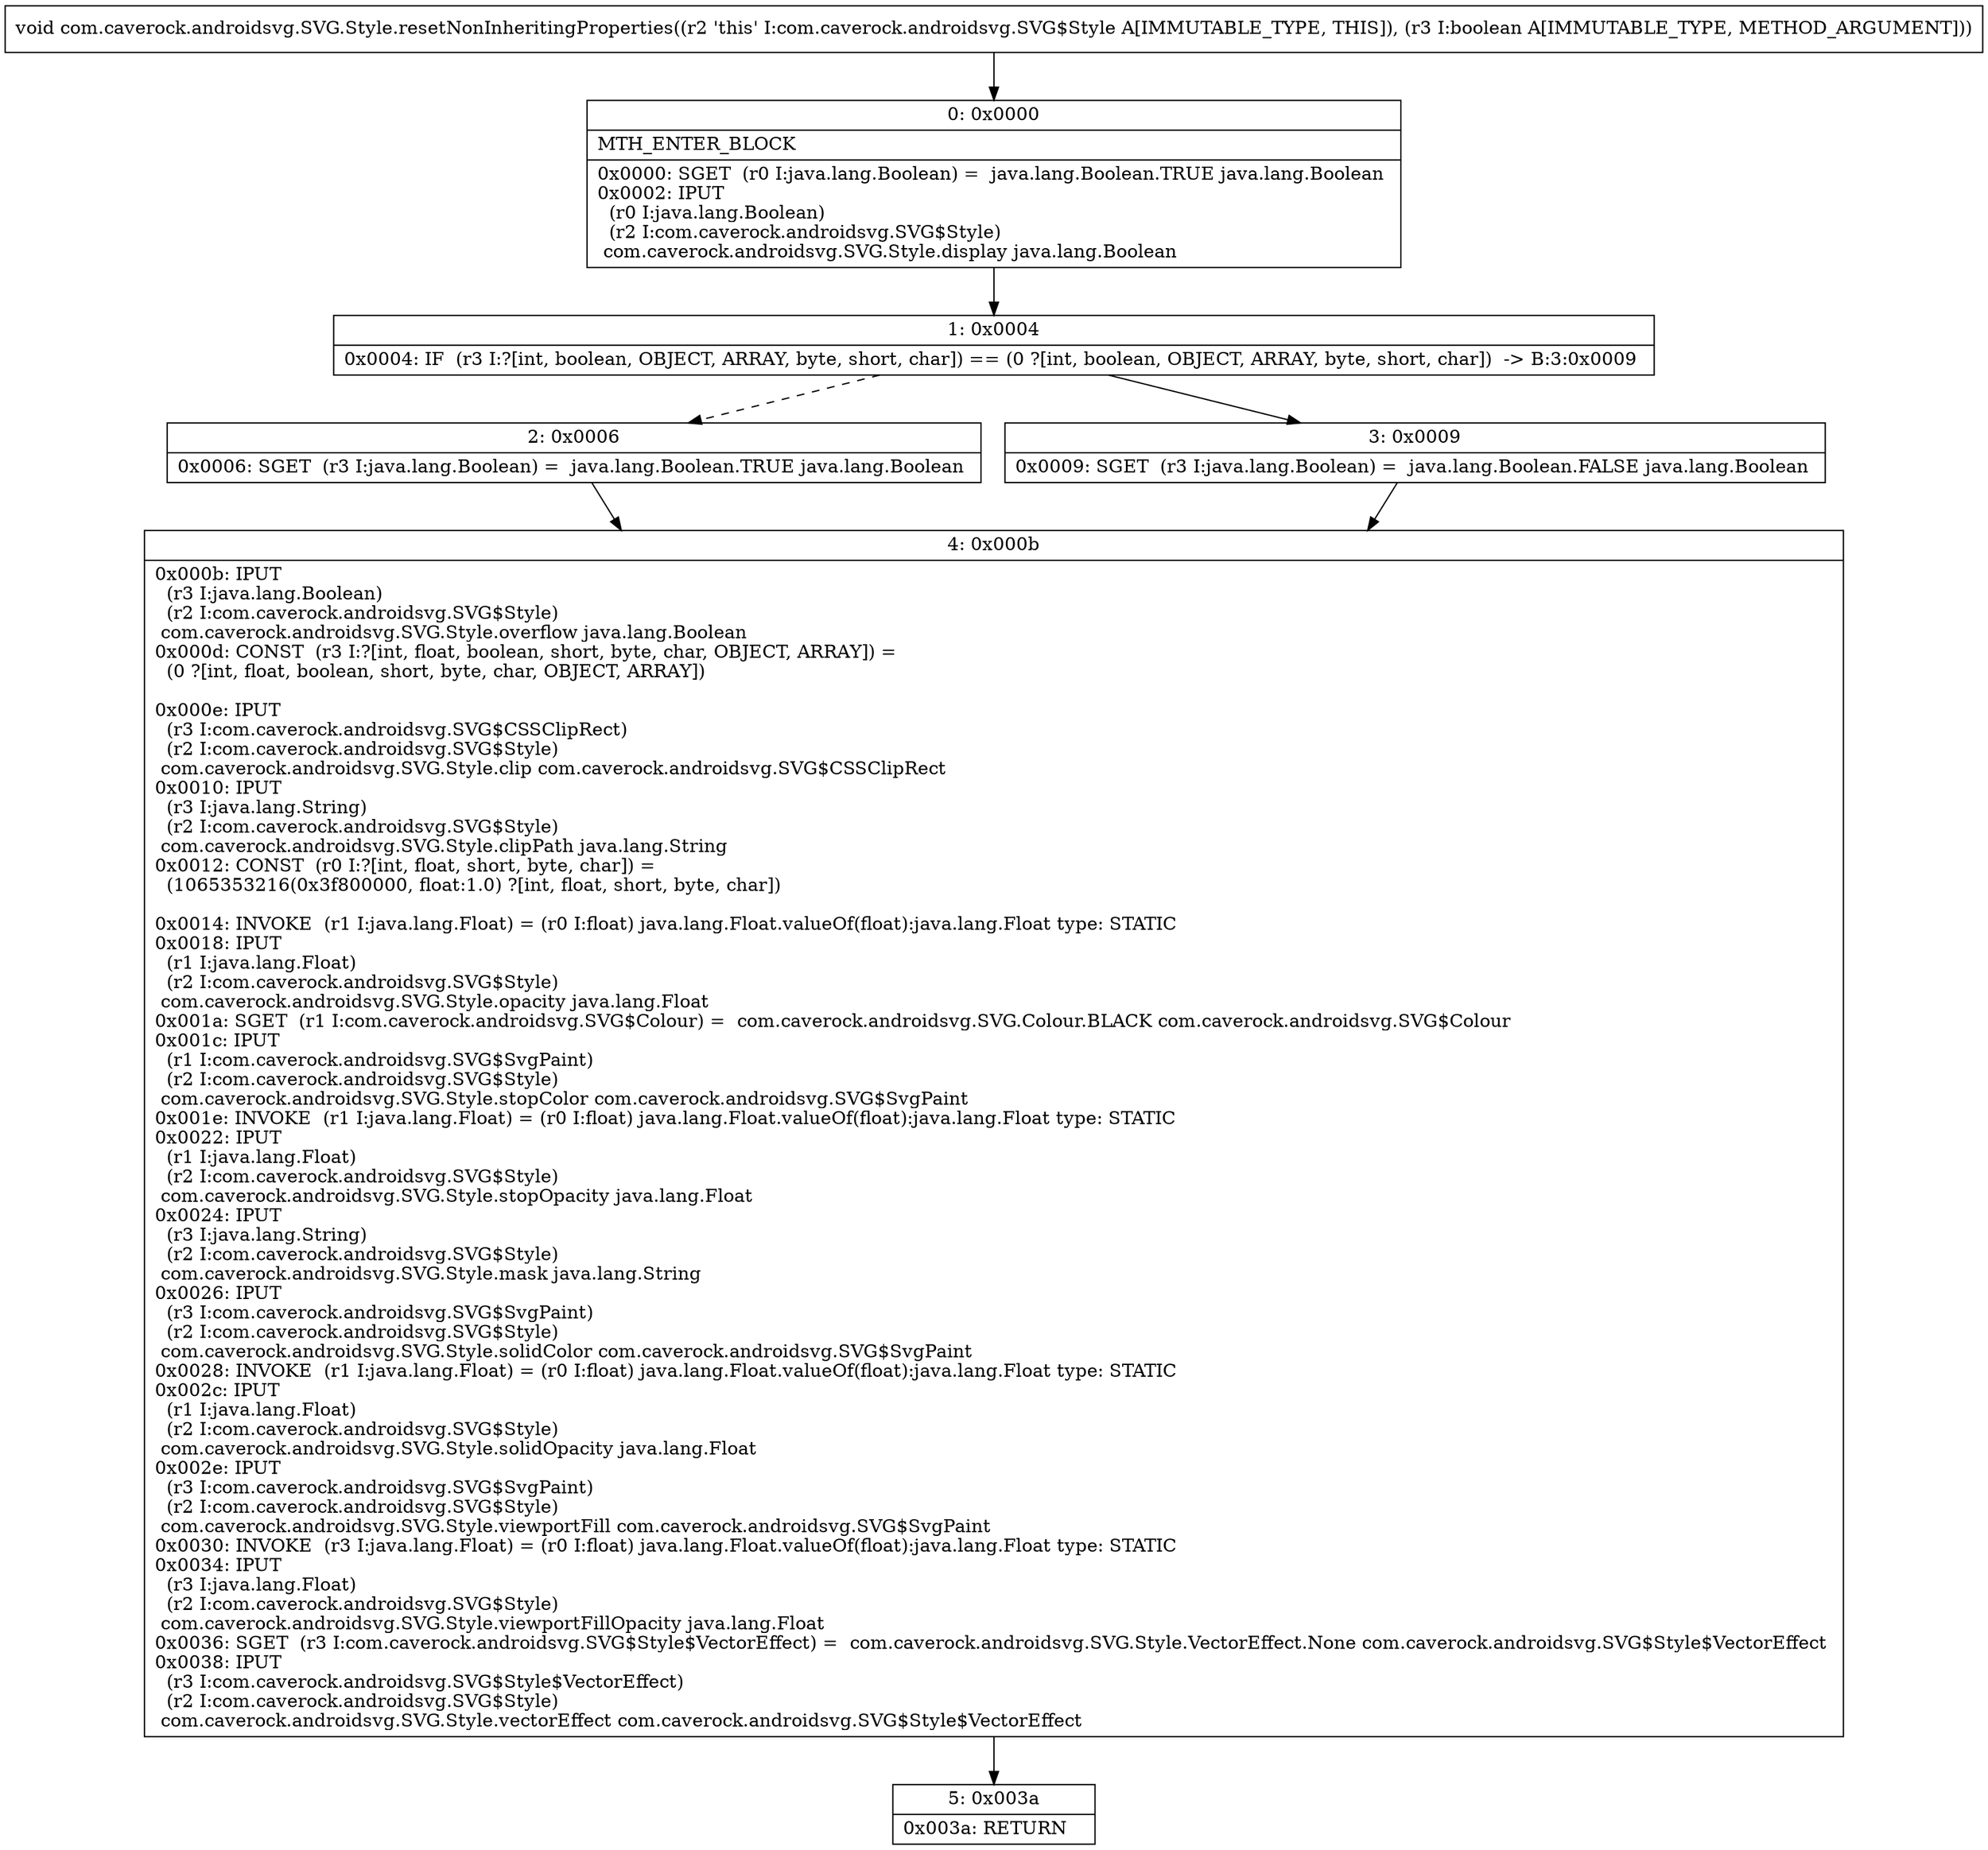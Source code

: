 digraph "CFG forcom.caverock.androidsvg.SVG.Style.resetNonInheritingProperties(Z)V" {
Node_0 [shape=record,label="{0\:\ 0x0000|MTH_ENTER_BLOCK\l|0x0000: SGET  (r0 I:java.lang.Boolean) =  java.lang.Boolean.TRUE java.lang.Boolean \l0x0002: IPUT  \l  (r0 I:java.lang.Boolean)\l  (r2 I:com.caverock.androidsvg.SVG$Style)\l com.caverock.androidsvg.SVG.Style.display java.lang.Boolean \l}"];
Node_1 [shape=record,label="{1\:\ 0x0004|0x0004: IF  (r3 I:?[int, boolean, OBJECT, ARRAY, byte, short, char]) == (0 ?[int, boolean, OBJECT, ARRAY, byte, short, char])  \-\> B:3:0x0009 \l}"];
Node_2 [shape=record,label="{2\:\ 0x0006|0x0006: SGET  (r3 I:java.lang.Boolean) =  java.lang.Boolean.TRUE java.lang.Boolean \l}"];
Node_3 [shape=record,label="{3\:\ 0x0009|0x0009: SGET  (r3 I:java.lang.Boolean) =  java.lang.Boolean.FALSE java.lang.Boolean \l}"];
Node_4 [shape=record,label="{4\:\ 0x000b|0x000b: IPUT  \l  (r3 I:java.lang.Boolean)\l  (r2 I:com.caverock.androidsvg.SVG$Style)\l com.caverock.androidsvg.SVG.Style.overflow java.lang.Boolean \l0x000d: CONST  (r3 I:?[int, float, boolean, short, byte, char, OBJECT, ARRAY]) = \l  (0 ?[int, float, boolean, short, byte, char, OBJECT, ARRAY])\l \l0x000e: IPUT  \l  (r3 I:com.caverock.androidsvg.SVG$CSSClipRect)\l  (r2 I:com.caverock.androidsvg.SVG$Style)\l com.caverock.androidsvg.SVG.Style.clip com.caverock.androidsvg.SVG$CSSClipRect \l0x0010: IPUT  \l  (r3 I:java.lang.String)\l  (r2 I:com.caverock.androidsvg.SVG$Style)\l com.caverock.androidsvg.SVG.Style.clipPath java.lang.String \l0x0012: CONST  (r0 I:?[int, float, short, byte, char]) = \l  (1065353216(0x3f800000, float:1.0) ?[int, float, short, byte, char])\l \l0x0014: INVOKE  (r1 I:java.lang.Float) = (r0 I:float) java.lang.Float.valueOf(float):java.lang.Float type: STATIC \l0x0018: IPUT  \l  (r1 I:java.lang.Float)\l  (r2 I:com.caverock.androidsvg.SVG$Style)\l com.caverock.androidsvg.SVG.Style.opacity java.lang.Float \l0x001a: SGET  (r1 I:com.caverock.androidsvg.SVG$Colour) =  com.caverock.androidsvg.SVG.Colour.BLACK com.caverock.androidsvg.SVG$Colour \l0x001c: IPUT  \l  (r1 I:com.caverock.androidsvg.SVG$SvgPaint)\l  (r2 I:com.caverock.androidsvg.SVG$Style)\l com.caverock.androidsvg.SVG.Style.stopColor com.caverock.androidsvg.SVG$SvgPaint \l0x001e: INVOKE  (r1 I:java.lang.Float) = (r0 I:float) java.lang.Float.valueOf(float):java.lang.Float type: STATIC \l0x0022: IPUT  \l  (r1 I:java.lang.Float)\l  (r2 I:com.caverock.androidsvg.SVG$Style)\l com.caverock.androidsvg.SVG.Style.stopOpacity java.lang.Float \l0x0024: IPUT  \l  (r3 I:java.lang.String)\l  (r2 I:com.caverock.androidsvg.SVG$Style)\l com.caverock.androidsvg.SVG.Style.mask java.lang.String \l0x0026: IPUT  \l  (r3 I:com.caverock.androidsvg.SVG$SvgPaint)\l  (r2 I:com.caverock.androidsvg.SVG$Style)\l com.caverock.androidsvg.SVG.Style.solidColor com.caverock.androidsvg.SVG$SvgPaint \l0x0028: INVOKE  (r1 I:java.lang.Float) = (r0 I:float) java.lang.Float.valueOf(float):java.lang.Float type: STATIC \l0x002c: IPUT  \l  (r1 I:java.lang.Float)\l  (r2 I:com.caverock.androidsvg.SVG$Style)\l com.caverock.androidsvg.SVG.Style.solidOpacity java.lang.Float \l0x002e: IPUT  \l  (r3 I:com.caverock.androidsvg.SVG$SvgPaint)\l  (r2 I:com.caverock.androidsvg.SVG$Style)\l com.caverock.androidsvg.SVG.Style.viewportFill com.caverock.androidsvg.SVG$SvgPaint \l0x0030: INVOKE  (r3 I:java.lang.Float) = (r0 I:float) java.lang.Float.valueOf(float):java.lang.Float type: STATIC \l0x0034: IPUT  \l  (r3 I:java.lang.Float)\l  (r2 I:com.caverock.androidsvg.SVG$Style)\l com.caverock.androidsvg.SVG.Style.viewportFillOpacity java.lang.Float \l0x0036: SGET  (r3 I:com.caverock.androidsvg.SVG$Style$VectorEffect) =  com.caverock.androidsvg.SVG.Style.VectorEffect.None com.caverock.androidsvg.SVG$Style$VectorEffect \l0x0038: IPUT  \l  (r3 I:com.caverock.androidsvg.SVG$Style$VectorEffect)\l  (r2 I:com.caverock.androidsvg.SVG$Style)\l com.caverock.androidsvg.SVG.Style.vectorEffect com.caverock.androidsvg.SVG$Style$VectorEffect \l}"];
Node_5 [shape=record,label="{5\:\ 0x003a|0x003a: RETURN   \l}"];
MethodNode[shape=record,label="{void com.caverock.androidsvg.SVG.Style.resetNonInheritingProperties((r2 'this' I:com.caverock.androidsvg.SVG$Style A[IMMUTABLE_TYPE, THIS]), (r3 I:boolean A[IMMUTABLE_TYPE, METHOD_ARGUMENT])) }"];
MethodNode -> Node_0;
Node_0 -> Node_1;
Node_1 -> Node_2[style=dashed];
Node_1 -> Node_3;
Node_2 -> Node_4;
Node_3 -> Node_4;
Node_4 -> Node_5;
}

